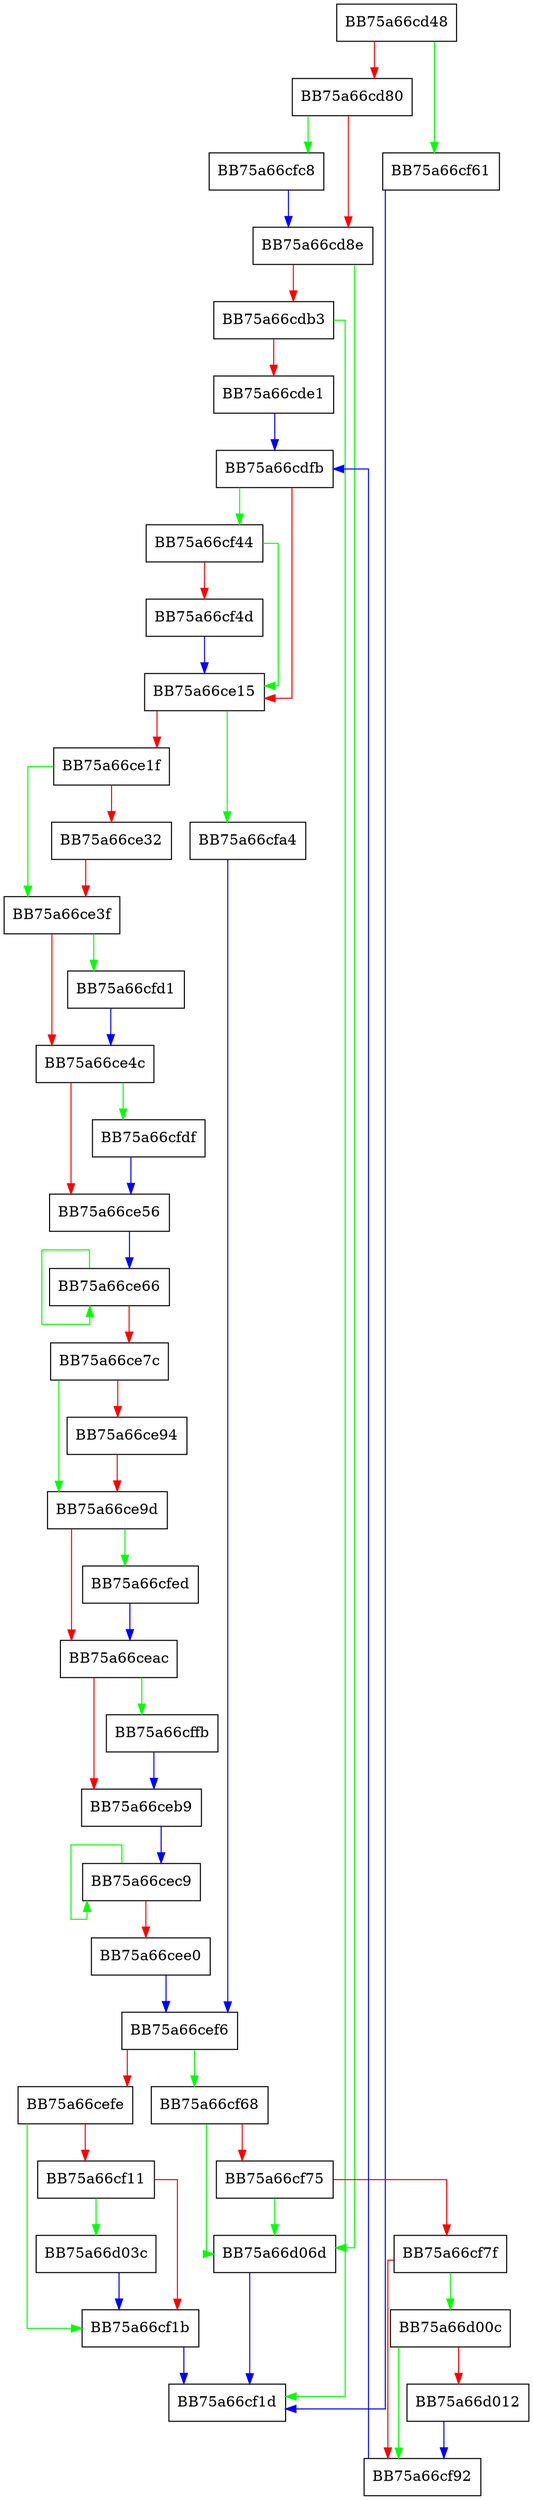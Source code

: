 digraph GetDataDescriptor {
  node [shape="box"];
  graph [splines=ortho];
  BB75a66cd48 -> BB75a66cf61 [color="green"];
  BB75a66cd48 -> BB75a66cd80 [color="red"];
  BB75a66cd80 -> BB75a66cfc8 [color="green"];
  BB75a66cd80 -> BB75a66cd8e [color="red"];
  BB75a66cd8e -> BB75a66d06d [color="green"];
  BB75a66cd8e -> BB75a66cdb3 [color="red"];
  BB75a66cdb3 -> BB75a66cf1d [color="green"];
  BB75a66cdb3 -> BB75a66cde1 [color="red"];
  BB75a66cde1 -> BB75a66cdfb [color="blue"];
  BB75a66cdfb -> BB75a66cf44 [color="green"];
  BB75a66cdfb -> BB75a66ce15 [color="red"];
  BB75a66ce15 -> BB75a66cfa4 [color="green"];
  BB75a66ce15 -> BB75a66ce1f [color="red"];
  BB75a66ce1f -> BB75a66ce3f [color="green"];
  BB75a66ce1f -> BB75a66ce32 [color="red"];
  BB75a66ce32 -> BB75a66ce3f [color="red"];
  BB75a66ce3f -> BB75a66cfd1 [color="green"];
  BB75a66ce3f -> BB75a66ce4c [color="red"];
  BB75a66ce4c -> BB75a66cfdf [color="green"];
  BB75a66ce4c -> BB75a66ce56 [color="red"];
  BB75a66ce56 -> BB75a66ce66 [color="blue"];
  BB75a66ce66 -> BB75a66ce66 [color="green"];
  BB75a66ce66 -> BB75a66ce7c [color="red"];
  BB75a66ce7c -> BB75a66ce9d [color="green"];
  BB75a66ce7c -> BB75a66ce94 [color="red"];
  BB75a66ce94 -> BB75a66ce9d [color="red"];
  BB75a66ce9d -> BB75a66cfed [color="green"];
  BB75a66ce9d -> BB75a66ceac [color="red"];
  BB75a66ceac -> BB75a66cffb [color="green"];
  BB75a66ceac -> BB75a66ceb9 [color="red"];
  BB75a66ceb9 -> BB75a66cec9 [color="blue"];
  BB75a66cec9 -> BB75a66cec9 [color="green"];
  BB75a66cec9 -> BB75a66cee0 [color="red"];
  BB75a66cee0 -> BB75a66cef6 [color="blue"];
  BB75a66cef6 -> BB75a66cf68 [color="green"];
  BB75a66cef6 -> BB75a66cefe [color="red"];
  BB75a66cefe -> BB75a66cf1b [color="green"];
  BB75a66cefe -> BB75a66cf11 [color="red"];
  BB75a66cf11 -> BB75a66d03c [color="green"];
  BB75a66cf11 -> BB75a66cf1b [color="red"];
  BB75a66cf1b -> BB75a66cf1d [color="blue"];
  BB75a66cf44 -> BB75a66ce15 [color="green"];
  BB75a66cf44 -> BB75a66cf4d [color="red"];
  BB75a66cf4d -> BB75a66ce15 [color="blue"];
  BB75a66cf61 -> BB75a66cf1d [color="blue"];
  BB75a66cf68 -> BB75a66d06d [color="green"];
  BB75a66cf68 -> BB75a66cf75 [color="red"];
  BB75a66cf75 -> BB75a66d06d [color="green"];
  BB75a66cf75 -> BB75a66cf7f [color="red"];
  BB75a66cf7f -> BB75a66d00c [color="green"];
  BB75a66cf7f -> BB75a66cf92 [color="red"];
  BB75a66cf92 -> BB75a66cdfb [color="blue"];
  BB75a66cfa4 -> BB75a66cef6 [color="blue"];
  BB75a66cfc8 -> BB75a66cd8e [color="blue"];
  BB75a66cfd1 -> BB75a66ce4c [color="blue"];
  BB75a66cfdf -> BB75a66ce56 [color="blue"];
  BB75a66cfed -> BB75a66ceac [color="blue"];
  BB75a66cffb -> BB75a66ceb9 [color="blue"];
  BB75a66d00c -> BB75a66cf92 [color="green"];
  BB75a66d00c -> BB75a66d012 [color="red"];
  BB75a66d012 -> BB75a66cf92 [color="blue"];
  BB75a66d03c -> BB75a66cf1b [color="blue"];
  BB75a66d06d -> BB75a66cf1d [color="blue"];
}